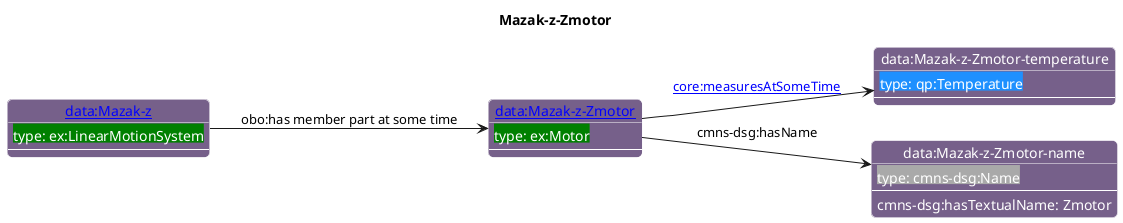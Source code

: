 @startuml
skinparam linetype polyline
left to right direction
title Mazak-z-Zmotor

skinparam roundCorner 10

skinparam object {
  BackgroundColor 76608A
  fontColor White
  BorderColor White 
  FontName Helvetica   
}

skinparam class{
   BackgroundColor White
   fontColor black
   FontStyle bold
   FontName Helvetica
}

object "[[./Mazak-z-Zmotor.html data:Mazak-z-Zmotor]]" as o1 #76608A {
 <back:#Green>type: ex:Motor</back> 
---
 }
object "data:Mazak-z-Zmotor-temperature" as o2 #76608A {
 <back:#1E90FF>type: qp:Temperature</back> 
---
 }
object "data:Mazak-z-Zmotor-name" as o3 #76608A {
 <back:#DarkGrey>type: cmns-dsg:Name</back> 
---
 }
object "[[./Mazak-z.html data:Mazak-z]]" as o4 #76608A {
 <back:#Green>type: ex:LinearMotionSystem</back> 
---
 }
o1 --> o2 : [[https://spec.industrialontologies.org/ontology/core/Core/measuresAtSomeTime core:measuresAtSomeTime]]
o1 --> o3 : cmns-dsg:hasName
o3 : cmns-dsg:hasTextualName: Zmotor
o4 --> o1 : obo:has member part at some time
@enduml
